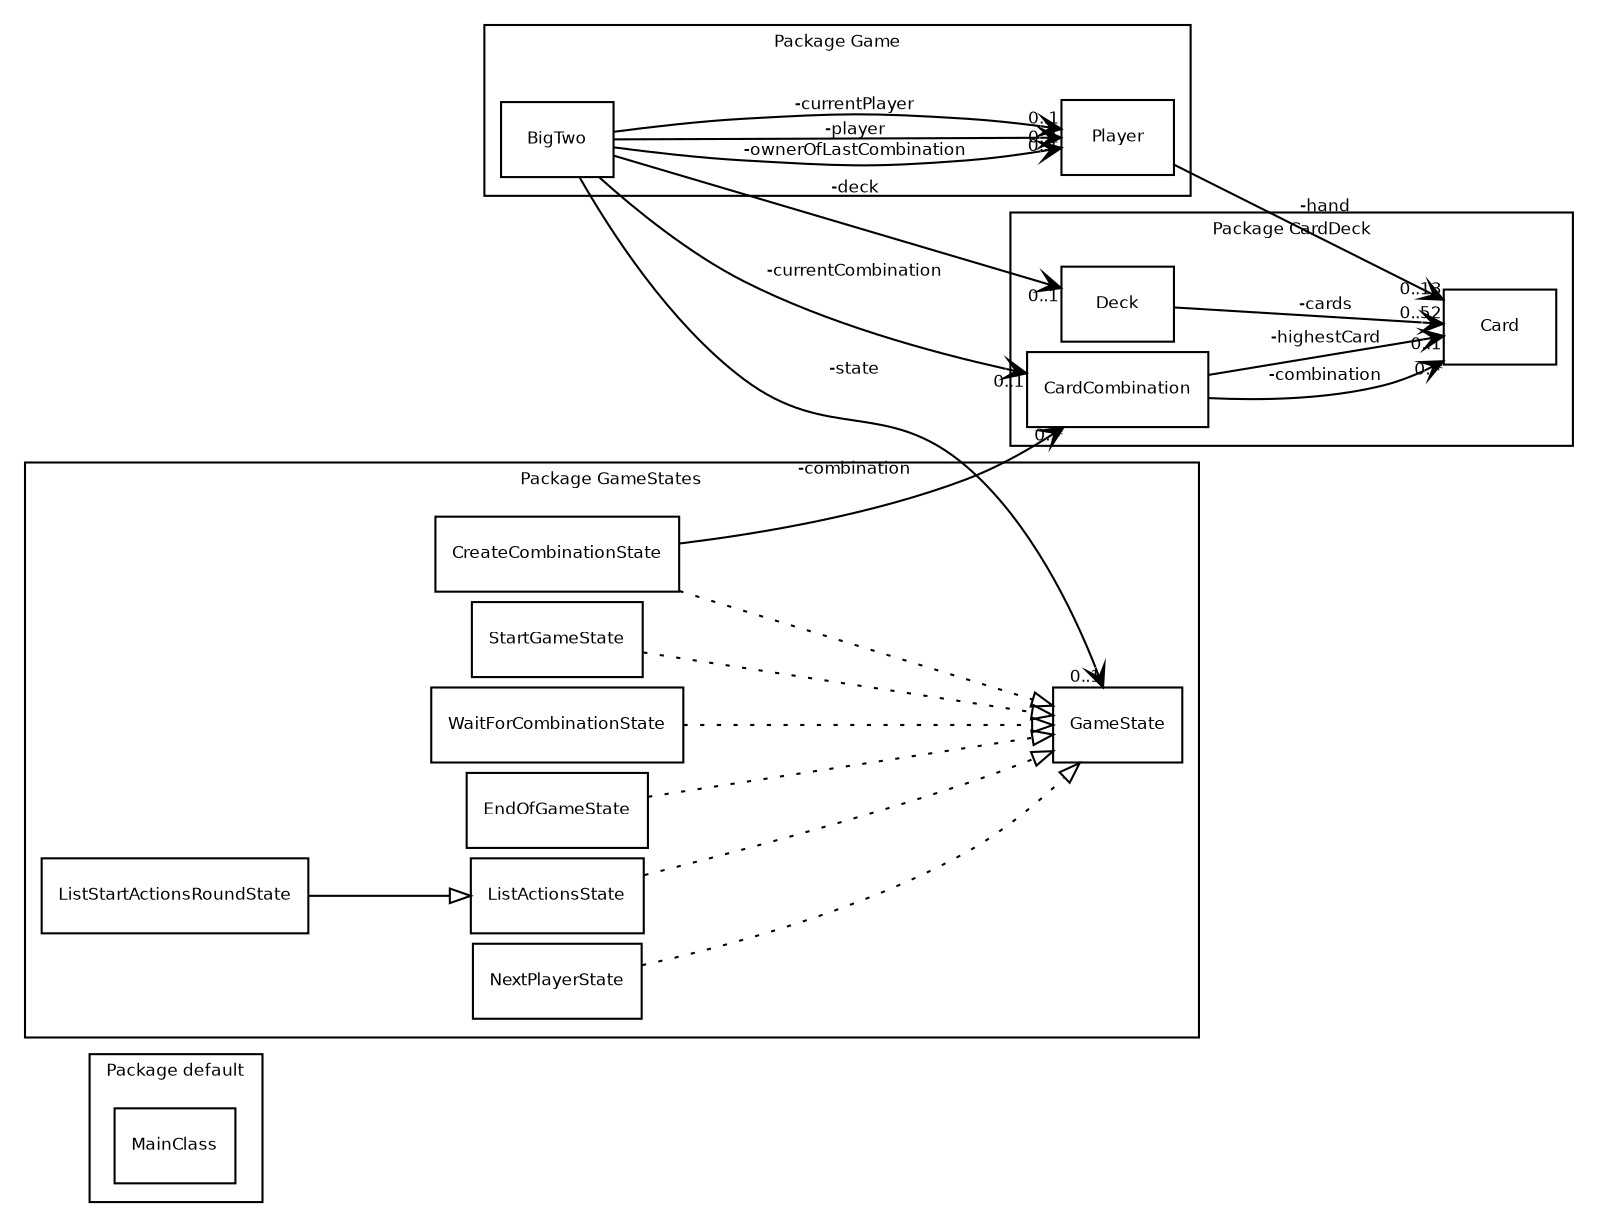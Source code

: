 digraph G {
        
        nodesep=.05;
        ranksep=.8;
        rankdir=LR;
        fontname = "Bitstream Vera Sans"
        fontsize = 8

        node [
                group = a
                fontname = "Bitstream Vera Sans"
                fontsize = 8
                shape = "record"
        ]


        edge [
                fontname = "Bitstream Vera Sans"
                fontsize = 8
        ]

        subgraph clusterPackDefault
         {
                label = "Package default"
                MainClass [
                        label = "{MainClass}"
                ]
        }

        subgraph clusterCardDeck {
                label = "Package CardDeck"

                Card [
                        label = "{Card}"
                ]

                CardCombination [
                        label = "{CardCombination}"
                ]

                Deck [
                        label = "{Deck}"
                ]
        }

        subgraph clusterGame {
                label = "Package Game"

                BigTwo [
                        label = "{BigTwo}"
                ]
                Player [
                        label = "{Player}"
                ]
        }

        subgraph clusterGameStates {
                label = "Package GameStates"

                Create [
                        label = "{CreateCombinationState}"
                ]
                End [
                        label = "{EndOfGameState}"
                ]
                GameState [
                        label = "{GameState}"
                ]
                ListActions [
                        label = "{ListActionsState}"
                ]
                
                ListStartRoundActions [
                        label = "{ListStartActionsRoundState}"
                ]

                NextPlayer [
                        label = "{NextPlayerState}"
                ]
                
                StartGame [
                        label = "{StartGameState}"
                ]
                WaitCombination [
                        label = "{WaitForCombinationState}"
                ]
                
                edge [
                        arrowhead = "empty"
                        style = "dotted"
                ]

                Create -> GameState
                End -> GameState
                ListActions -> GameState
                NextPlayer -> GameState
                StartGame -> GameState
                WaitCombination -> GameState

                edge [
                        arrowhead = "empty"
                        style = "solid"
                ]
                ListStartRoundActions -> ListActions


        }
    
    edge [
        arrowhead = "open"
        label = "-state"
        headlabel = "0..1"
    ]
    BigTwo -> GameState
    edge [
        label = "-currentCombination"
    ]
    BigTwo -> CardCombination
    edge [
        label = "-deck"
    ]
    BigTwo -> Deck
    edge [
        label = "-player"
    ]
    BigTwo -> Player
    edge [
        label = "-currentPlayer"
    ]
    BigTwo -> Player
    edge [
        label = "-ownerOfLastCombination"
    ]
    BigTwo -> Player
    edge [
        label = "-hand"
        headlabel = "0..13"
    ]
    Player -> Card
    edge [
        label = "-highestCard"
        headlabel = "0..1"
    ]
    CardCombination -> Card
    edge [
        label = "-combination"
        headlabel = "0..*"
    ]
    CardCombination -> Card
    edge [
        label = "-cards"
        headlabel = "0..52"
    ]
    Deck -> Card
    edge [
        label = "-combination"
        headlabel = "0..*"
    ]
    Create -> CardCombination

}       
